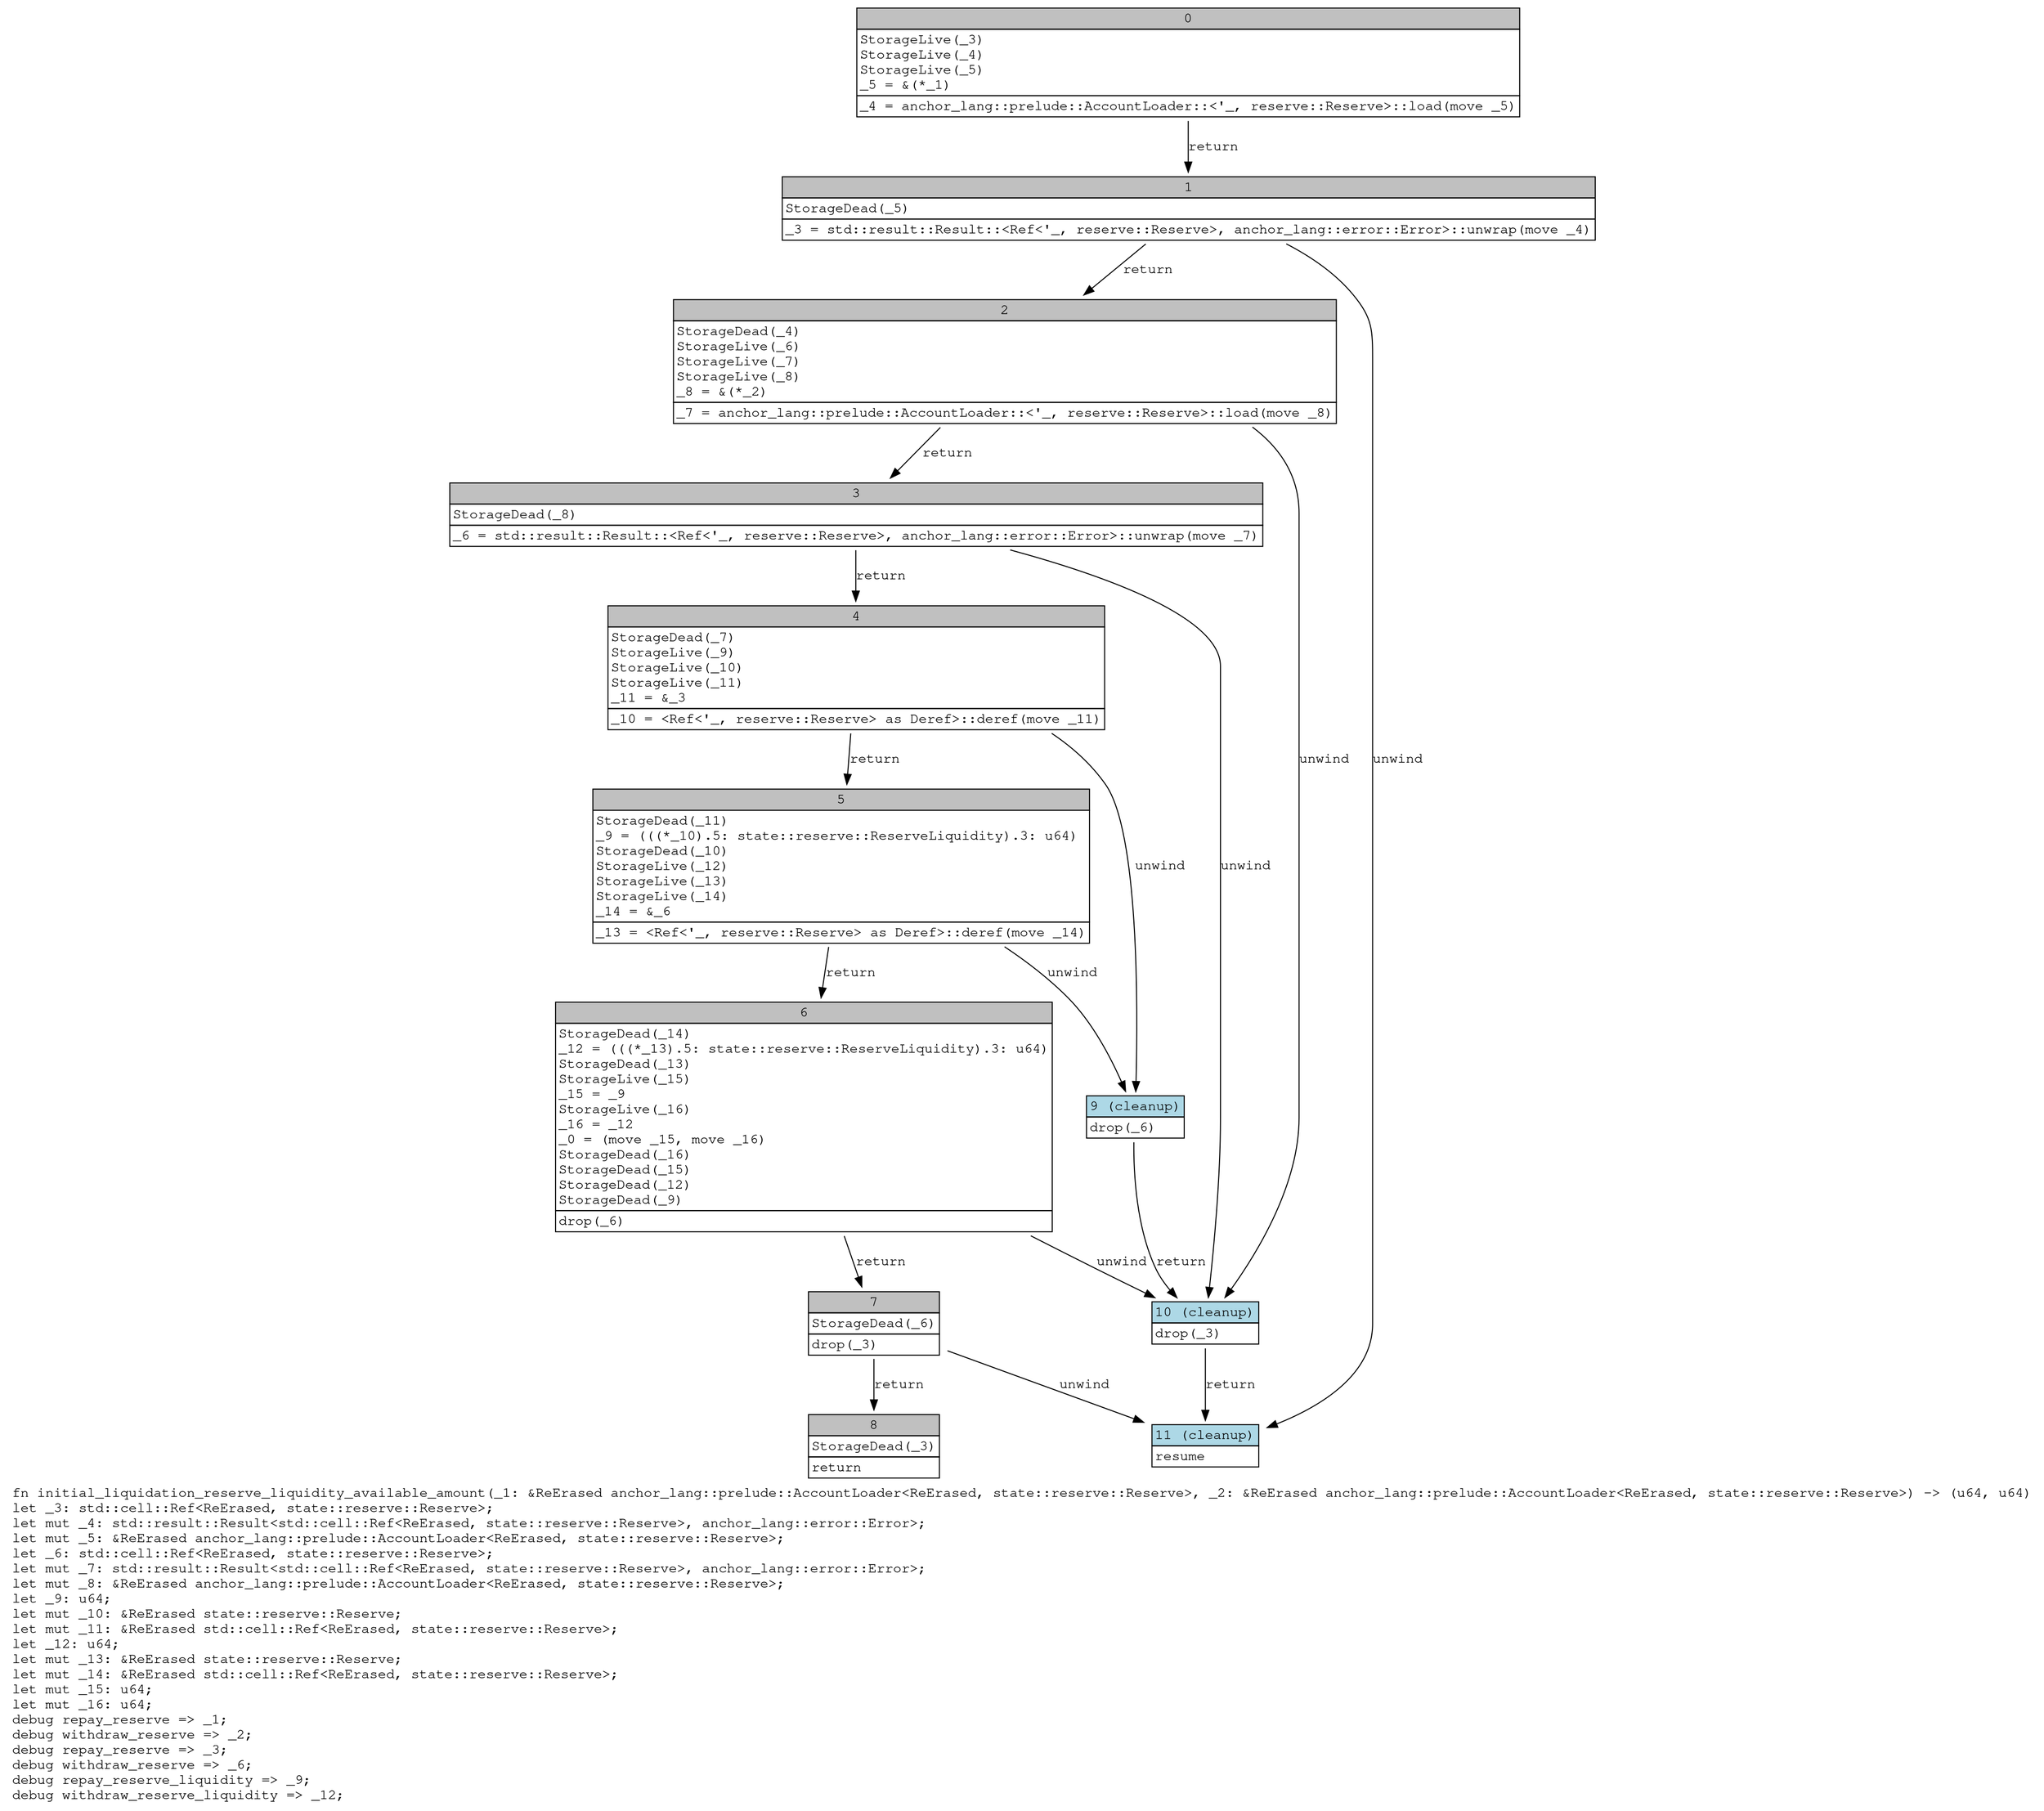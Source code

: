 digraph Mir_0_1190 {
    graph [fontname="Courier, monospace"];
    node [fontname="Courier, monospace"];
    edge [fontname="Courier, monospace"];
    label=<fn initial_liquidation_reserve_liquidity_available_amount(_1: &amp;ReErased anchor_lang::prelude::AccountLoader&lt;ReErased, state::reserve::Reserve&gt;, _2: &amp;ReErased anchor_lang::prelude::AccountLoader&lt;ReErased, state::reserve::Reserve&gt;) -&gt; (u64, u64)<br align="left"/>let _3: std::cell::Ref&lt;ReErased, state::reserve::Reserve&gt;;<br align="left"/>let mut _4: std::result::Result&lt;std::cell::Ref&lt;ReErased, state::reserve::Reserve&gt;, anchor_lang::error::Error&gt;;<br align="left"/>let mut _5: &amp;ReErased anchor_lang::prelude::AccountLoader&lt;ReErased, state::reserve::Reserve&gt;;<br align="left"/>let _6: std::cell::Ref&lt;ReErased, state::reserve::Reserve&gt;;<br align="left"/>let mut _7: std::result::Result&lt;std::cell::Ref&lt;ReErased, state::reserve::Reserve&gt;, anchor_lang::error::Error&gt;;<br align="left"/>let mut _8: &amp;ReErased anchor_lang::prelude::AccountLoader&lt;ReErased, state::reserve::Reserve&gt;;<br align="left"/>let _9: u64;<br align="left"/>let mut _10: &amp;ReErased state::reserve::Reserve;<br align="left"/>let mut _11: &amp;ReErased std::cell::Ref&lt;ReErased, state::reserve::Reserve&gt;;<br align="left"/>let _12: u64;<br align="left"/>let mut _13: &amp;ReErased state::reserve::Reserve;<br align="left"/>let mut _14: &amp;ReErased std::cell::Ref&lt;ReErased, state::reserve::Reserve&gt;;<br align="left"/>let mut _15: u64;<br align="left"/>let mut _16: u64;<br align="left"/>debug repay_reserve =&gt; _1;<br align="left"/>debug withdraw_reserve =&gt; _2;<br align="left"/>debug repay_reserve =&gt; _3;<br align="left"/>debug withdraw_reserve =&gt; _6;<br align="left"/>debug repay_reserve_liquidity =&gt; _9;<br align="left"/>debug withdraw_reserve_liquidity =&gt; _12;<br align="left"/>>;
    bb0__0_1190 [shape="none", label=<<table border="0" cellborder="1" cellspacing="0"><tr><td bgcolor="gray" align="center" colspan="1">0</td></tr><tr><td align="left" balign="left">StorageLive(_3)<br/>StorageLive(_4)<br/>StorageLive(_5)<br/>_5 = &amp;(*_1)<br/></td></tr><tr><td align="left">_4 = anchor_lang::prelude::AccountLoader::&lt;'_, reserve::Reserve&gt;::load(move _5)</td></tr></table>>];
    bb1__0_1190 [shape="none", label=<<table border="0" cellborder="1" cellspacing="0"><tr><td bgcolor="gray" align="center" colspan="1">1</td></tr><tr><td align="left" balign="left">StorageDead(_5)<br/></td></tr><tr><td align="left">_3 = std::result::Result::&lt;Ref&lt;'_, reserve::Reserve&gt;, anchor_lang::error::Error&gt;::unwrap(move _4)</td></tr></table>>];
    bb2__0_1190 [shape="none", label=<<table border="0" cellborder="1" cellspacing="0"><tr><td bgcolor="gray" align="center" colspan="1">2</td></tr><tr><td align="left" balign="left">StorageDead(_4)<br/>StorageLive(_6)<br/>StorageLive(_7)<br/>StorageLive(_8)<br/>_8 = &amp;(*_2)<br/></td></tr><tr><td align="left">_7 = anchor_lang::prelude::AccountLoader::&lt;'_, reserve::Reserve&gt;::load(move _8)</td></tr></table>>];
    bb3__0_1190 [shape="none", label=<<table border="0" cellborder="1" cellspacing="0"><tr><td bgcolor="gray" align="center" colspan="1">3</td></tr><tr><td align="left" balign="left">StorageDead(_8)<br/></td></tr><tr><td align="left">_6 = std::result::Result::&lt;Ref&lt;'_, reserve::Reserve&gt;, anchor_lang::error::Error&gt;::unwrap(move _7)</td></tr></table>>];
    bb4__0_1190 [shape="none", label=<<table border="0" cellborder="1" cellspacing="0"><tr><td bgcolor="gray" align="center" colspan="1">4</td></tr><tr><td align="left" balign="left">StorageDead(_7)<br/>StorageLive(_9)<br/>StorageLive(_10)<br/>StorageLive(_11)<br/>_11 = &amp;_3<br/></td></tr><tr><td align="left">_10 = &lt;Ref&lt;'_, reserve::Reserve&gt; as Deref&gt;::deref(move _11)</td></tr></table>>];
    bb5__0_1190 [shape="none", label=<<table border="0" cellborder="1" cellspacing="0"><tr><td bgcolor="gray" align="center" colspan="1">5</td></tr><tr><td align="left" balign="left">StorageDead(_11)<br/>_9 = (((*_10).5: state::reserve::ReserveLiquidity).3: u64)<br/>StorageDead(_10)<br/>StorageLive(_12)<br/>StorageLive(_13)<br/>StorageLive(_14)<br/>_14 = &amp;_6<br/></td></tr><tr><td align="left">_13 = &lt;Ref&lt;'_, reserve::Reserve&gt; as Deref&gt;::deref(move _14)</td></tr></table>>];
    bb6__0_1190 [shape="none", label=<<table border="0" cellborder="1" cellspacing="0"><tr><td bgcolor="gray" align="center" colspan="1">6</td></tr><tr><td align="left" balign="left">StorageDead(_14)<br/>_12 = (((*_13).5: state::reserve::ReserveLiquidity).3: u64)<br/>StorageDead(_13)<br/>StorageLive(_15)<br/>_15 = _9<br/>StorageLive(_16)<br/>_16 = _12<br/>_0 = (move _15, move _16)<br/>StorageDead(_16)<br/>StorageDead(_15)<br/>StorageDead(_12)<br/>StorageDead(_9)<br/></td></tr><tr><td align="left">drop(_6)</td></tr></table>>];
    bb7__0_1190 [shape="none", label=<<table border="0" cellborder="1" cellspacing="0"><tr><td bgcolor="gray" align="center" colspan="1">7</td></tr><tr><td align="left" balign="left">StorageDead(_6)<br/></td></tr><tr><td align="left">drop(_3)</td></tr></table>>];
    bb8__0_1190 [shape="none", label=<<table border="0" cellborder="1" cellspacing="0"><tr><td bgcolor="gray" align="center" colspan="1">8</td></tr><tr><td align="left" balign="left">StorageDead(_3)<br/></td></tr><tr><td align="left">return</td></tr></table>>];
    bb9__0_1190 [shape="none", label=<<table border="0" cellborder="1" cellspacing="0"><tr><td bgcolor="lightblue" align="center" colspan="1">9 (cleanup)</td></tr><tr><td align="left">drop(_6)</td></tr></table>>];
    bb10__0_1190 [shape="none", label=<<table border="0" cellborder="1" cellspacing="0"><tr><td bgcolor="lightblue" align="center" colspan="1">10 (cleanup)</td></tr><tr><td align="left">drop(_3)</td></tr></table>>];
    bb11__0_1190 [shape="none", label=<<table border="0" cellborder="1" cellspacing="0"><tr><td bgcolor="lightblue" align="center" colspan="1">11 (cleanup)</td></tr><tr><td align="left">resume</td></tr></table>>];
    bb0__0_1190 -> bb1__0_1190 [label="return"];
    bb1__0_1190 -> bb2__0_1190 [label="return"];
    bb1__0_1190 -> bb11__0_1190 [label="unwind"];
    bb2__0_1190 -> bb3__0_1190 [label="return"];
    bb2__0_1190 -> bb10__0_1190 [label="unwind"];
    bb3__0_1190 -> bb4__0_1190 [label="return"];
    bb3__0_1190 -> bb10__0_1190 [label="unwind"];
    bb4__0_1190 -> bb5__0_1190 [label="return"];
    bb4__0_1190 -> bb9__0_1190 [label="unwind"];
    bb5__0_1190 -> bb6__0_1190 [label="return"];
    bb5__0_1190 -> bb9__0_1190 [label="unwind"];
    bb6__0_1190 -> bb7__0_1190 [label="return"];
    bb6__0_1190 -> bb10__0_1190 [label="unwind"];
    bb7__0_1190 -> bb8__0_1190 [label="return"];
    bb7__0_1190 -> bb11__0_1190 [label="unwind"];
    bb9__0_1190 -> bb10__0_1190 [label="return"];
    bb10__0_1190 -> bb11__0_1190 [label="return"];
}
